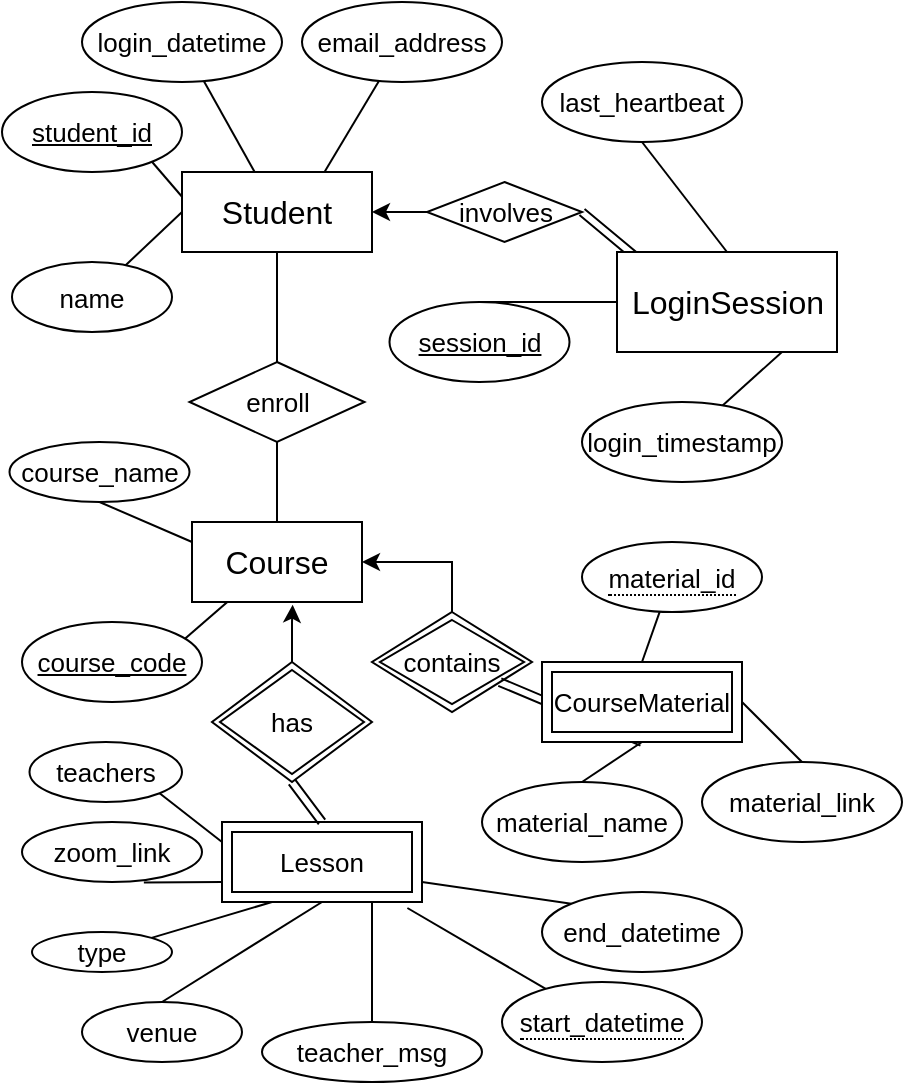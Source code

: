<mxfile version="14.6.1" type="device" pages="2"><diagram id="fc1f3b67-3c9b-b1b3-7705-706421d27264" name="ERD Habit Tracker app"><mxGraphModel dx="1022" dy="507" grid="1" gridSize="10" guides="1" tooltips="1" connect="1" arrows="1" fold="1" page="1" pageScale="1" pageWidth="850" pageHeight="1100" math="0" shadow="0"><root><mxCell id="0"/><mxCell id="1" parent="0"/><mxCell id="z_JhPPOQenlGjQnWZe2f-46" value="" style="edgeStyle=none;rounded=0;orthogonalLoop=1;jettySize=auto;html=1;endArrow=none;endFill=0;fontSize=13;" parent="1" source="z_JhPPOQenlGjQnWZe2f-7" target="z_JhPPOQenlGjQnWZe2f-43" edge="1"><mxGeometry relative="1" as="geometry"/></mxCell><mxCell id="z_JhPPOQenlGjQnWZe2f-47" style="edgeStyle=none;rounded=0;orthogonalLoop=1;jettySize=auto;html=1;exitX=0.75;exitY=0;exitDx=0;exitDy=0;endArrow=none;endFill=0;fontSize=13;" parent="1" source="z_JhPPOQenlGjQnWZe2f-7" target="z_JhPPOQenlGjQnWZe2f-44" edge="1"><mxGeometry relative="1" as="geometry"/></mxCell><mxCell id="z_JhPPOQenlGjQnWZe2f-48" style="edgeStyle=none;rounded=0;orthogonalLoop=1;jettySize=auto;html=1;exitX=0;exitY=0.5;exitDx=0;exitDy=0;endArrow=none;endFill=0;fontSize=13;" parent="1" source="z_JhPPOQenlGjQnWZe2f-7" target="z_JhPPOQenlGjQnWZe2f-42" edge="1"><mxGeometry relative="1" as="geometry"/></mxCell><mxCell id="z_JhPPOQenlGjQnWZe2f-99" style="edgeStyle=none;rounded=0;orthogonalLoop=1;jettySize=auto;html=1;exitX=0.25;exitY=1;exitDx=0;exitDy=0;entryX=0.5;entryY=0;entryDx=0;entryDy=0;endArrow=none;endFill=0;fontSize=13;" parent="1" source="z_JhPPOQenlGjQnWZe2f-7" target="z_JhPPOQenlGjQnWZe2f-98" edge="1"><mxGeometry relative="1" as="geometry"/></mxCell><mxCell id="z_JhPPOQenlGjQnWZe2f-7" value="&lt;font style=&quot;font-size: 16px&quot;&gt;Student&lt;/font&gt;" style="rounded=0;whiteSpace=wrap;html=1;" parent="1" vertex="1"><mxGeometry x="90" y="95" width="95" height="40" as="geometry"/></mxCell><mxCell id="z_JhPPOQenlGjQnWZe2f-29" style="edgeStyle=none;rounded=0;orthogonalLoop=1;jettySize=auto;html=1;exitX=0.5;exitY=1;exitDx=0;exitDy=0;endArrow=none;endFill=0;fontSize=13;" parent="1" edge="1"><mxGeometry relative="1" as="geometry"><mxPoint x="345" y="190" as="sourcePoint"/><mxPoint x="345" y="190" as="targetPoint"/></mxGeometry></mxCell><mxCell id="z_JhPPOQenlGjQnWZe2f-58" style="edgeStyle=none;rounded=0;orthogonalLoop=1;jettySize=auto;html=1;exitX=0;exitY=0.25;exitDx=0;exitDy=0;entryX=0.5;entryY=1;entryDx=0;entryDy=0;endArrow=none;endFill=0;fontSize=13;" parent="1" source="z_JhPPOQenlGjQnWZe2f-32" target="z_JhPPOQenlGjQnWZe2f-57" edge="1"><mxGeometry relative="1" as="geometry"/></mxCell><mxCell id="z_JhPPOQenlGjQnWZe2f-59" style="edgeStyle=none;rounded=0;orthogonalLoop=1;jettySize=auto;html=1;exitX=0.75;exitY=0;exitDx=0;exitDy=0;entryX=0.5;entryY=1;entryDx=0;entryDy=0;endArrow=none;endFill=0;fontSize=13;" parent="1" source="z_JhPPOQenlGjQnWZe2f-32" target="z_JhPPOQenlGjQnWZe2f-55" edge="1"><mxGeometry relative="1" as="geometry"/></mxCell><mxCell id="z_JhPPOQenlGjQnWZe2f-95" style="edgeStyle=none;rounded=0;orthogonalLoop=1;jettySize=auto;html=1;exitX=0.5;exitY=0;exitDx=0;exitDy=0;entryX=0.5;entryY=1;entryDx=0;entryDy=0;endArrow=none;endFill=0;fontSize=13;" parent="1" source="z_JhPPOQenlGjQnWZe2f-32" target="z_JhPPOQenlGjQnWZe2f-49" edge="1"><mxGeometry relative="1" as="geometry"><mxPoint x="415" y="125" as="targetPoint"/></mxGeometry></mxCell><mxCell id="z_JhPPOQenlGjQnWZe2f-32" value="&lt;font style=&quot;font-size: 16px&quot;&gt;Course&lt;/font&gt;" style="rounded=0;whiteSpace=wrap;html=1;" parent="1" vertex="1"><mxGeometry x="95" y="270" width="85" height="40" as="geometry"/></mxCell><mxCell id="z_JhPPOQenlGjQnWZe2f-42" value="name" style="ellipse;whiteSpace=wrap;html=1;align=center;fontSize=13;" parent="1" vertex="1"><mxGeometry x="5" y="140" width="80" height="35" as="geometry"/></mxCell><mxCell id="z_JhPPOQenlGjQnWZe2f-43" value="login_datetime" style="ellipse;whiteSpace=wrap;html=1;align=center;fontSize=13;" parent="1" vertex="1"><mxGeometry x="40" y="10" width="100" height="40" as="geometry"/></mxCell><mxCell id="z_JhPPOQenlGjQnWZe2f-44" value="email_address" style="ellipse;whiteSpace=wrap;html=1;align=center;fontSize=13;" parent="1" vertex="1"><mxGeometry x="150" y="10" width="100" height="40" as="geometry"/></mxCell><mxCell id="z_JhPPOQenlGjQnWZe2f-49" value="enroll" style="shape=rhombus;perimeter=rhombusPerimeter;whiteSpace=wrap;html=1;align=center;fontSize=13;" parent="1" vertex="1"><mxGeometry x="93.75" y="190" width="87.5" height="40" as="geometry"/></mxCell><mxCell id="z_JhPPOQenlGjQnWZe2f-55" value="course_code" style="ellipse;whiteSpace=wrap;html=1;align=center;fontStyle=4;fontSize=13;" parent="1" vertex="1"><mxGeometry x="10" y="320" width="90" height="40" as="geometry"/></mxCell><mxCell id="z_JhPPOQenlGjQnWZe2f-57" value="course_name" style="ellipse;whiteSpace=wrap;html=1;align=center;fontSize=13;" parent="1" vertex="1"><mxGeometry x="3.75" y="230" width="90" height="30" as="geometry"/></mxCell><mxCell id="z_JhPPOQenlGjQnWZe2f-74" style="edgeStyle=none;rounded=0;orthogonalLoop=1;jettySize=auto;html=1;exitX=0;exitY=0.25;exitDx=0;exitDy=0;entryX=1;entryY=1;entryDx=0;entryDy=0;endArrow=none;endFill=0;fontSize=13;" parent="1" source="z_JhPPOQenlGjQnWZe2f-62" target="z_JhPPOQenlGjQnWZe2f-73" edge="1"><mxGeometry relative="1" as="geometry"/></mxCell><mxCell id="z_JhPPOQenlGjQnWZe2f-75" style="edgeStyle=none;rounded=0;orthogonalLoop=1;jettySize=auto;html=1;exitX=0;exitY=0.75;exitDx=0;exitDy=0;entryX=0.677;entryY=1.007;entryDx=0;entryDy=0;endArrow=none;endFill=0;fontSize=13;entryPerimeter=0;" parent="1" source="z_JhPPOQenlGjQnWZe2f-62" target="z_JhPPOQenlGjQnWZe2f-70" edge="1"><mxGeometry relative="1" as="geometry"/></mxCell><mxCell id="z_JhPPOQenlGjQnWZe2f-76" style="edgeStyle=none;rounded=0;orthogonalLoop=1;jettySize=auto;html=1;exitX=0.927;exitY=1.075;exitDx=0;exitDy=0;endArrow=none;endFill=0;fontSize=13;exitPerimeter=0;" parent="1" source="z_JhPPOQenlGjQnWZe2f-62" target="z_JhPPOQenlGjQnWZe2f-68" edge="1"><mxGeometry relative="1" as="geometry"/></mxCell><mxCell id="z_JhPPOQenlGjQnWZe2f-77" style="edgeStyle=none;rounded=0;orthogonalLoop=1;jettySize=auto;html=1;exitX=1;exitY=0.75;exitDx=0;exitDy=0;entryX=0;entryY=0;entryDx=0;entryDy=0;endArrow=none;endFill=0;fontSize=13;" parent="1" source="z_JhPPOQenlGjQnWZe2f-62" target="z_JhPPOQenlGjQnWZe2f-69" edge="1"><mxGeometry relative="1" as="geometry"/></mxCell><mxCell id="z_JhPPOQenlGjQnWZe2f-80" style="edgeStyle=none;rounded=0;orthogonalLoop=1;jettySize=auto;html=1;exitX=0.25;exitY=1;exitDx=0;exitDy=0;entryX=1;entryY=0;entryDx=0;entryDy=0;endArrow=none;endFill=0;fontSize=13;" parent="1" source="z_JhPPOQenlGjQnWZe2f-62" target="z_JhPPOQenlGjQnWZe2f-72" edge="1"><mxGeometry relative="1" as="geometry"/></mxCell><mxCell id="z_JhPPOQenlGjQnWZe2f-62" value="Lesson" style="shape=ext;margin=3;double=1;whiteSpace=wrap;html=1;align=center;fontSize=13;" parent="1" vertex="1"><mxGeometry x="110" y="420" width="100" height="40" as="geometry"/></mxCell><mxCell id="z_JhPPOQenlGjQnWZe2f-67" style="edgeStyle=none;shape=link;rounded=0;orthogonalLoop=1;jettySize=auto;html=1;exitX=0.5;exitY=1;exitDx=0;exitDy=0;entryX=0.5;entryY=0;entryDx=0;entryDy=0;endArrow=none;endFill=0;fontSize=13;" parent="1" source="z_JhPPOQenlGjQnWZe2f-64" target="z_JhPPOQenlGjQnWZe2f-62" edge="1"><mxGeometry relative="1" as="geometry"/></mxCell><mxCell id="XQ60T9RiiPAi6AhcWBo0-5" style="edgeStyle=orthogonalEdgeStyle;rounded=0;orthogonalLoop=1;jettySize=auto;html=1;entryX=0.592;entryY=1.033;entryDx=0;entryDy=0;entryPerimeter=0;" edge="1" parent="1" source="z_JhPPOQenlGjQnWZe2f-64" target="z_JhPPOQenlGjQnWZe2f-32"><mxGeometry relative="1" as="geometry"/></mxCell><mxCell id="z_JhPPOQenlGjQnWZe2f-64" value="has" style="shape=rhombus;double=1;perimeter=rhombusPerimeter;whiteSpace=wrap;html=1;align=center;fontSize=13;" parent="1" vertex="1"><mxGeometry x="105" y="340" width="80" height="60" as="geometry"/></mxCell><mxCell id="z_JhPPOQenlGjQnWZe2f-68" value="&lt;span style=&quot;border-bottom: 1px dotted&quot;&gt;start_datetime&lt;br&gt;&lt;/span&gt;" style="ellipse;whiteSpace=wrap;html=1;align=center;fontSize=13;" parent="1" vertex="1"><mxGeometry x="250" y="500" width="100" height="40" as="geometry"/></mxCell><mxCell id="z_JhPPOQenlGjQnWZe2f-69" value="end_datetime" style="ellipse;whiteSpace=wrap;html=1;align=center;fontSize=13;" parent="1" vertex="1"><mxGeometry x="270" y="455" width="100" height="40" as="geometry"/></mxCell><mxCell id="z_JhPPOQenlGjQnWZe2f-70" value="zoom_link" style="ellipse;whiteSpace=wrap;html=1;align=center;fontSize=13;" parent="1" vertex="1"><mxGeometry x="10" y="420" width="90" height="30" as="geometry"/></mxCell><mxCell id="z_JhPPOQenlGjQnWZe2f-78" style="edgeStyle=none;rounded=0;orthogonalLoop=1;jettySize=auto;html=1;exitX=0.5;exitY=0;exitDx=0;exitDy=0;entryX=0.5;entryY=1;entryDx=0;entryDy=0;endArrow=none;endFill=0;fontSize=13;" parent="1" source="z_JhPPOQenlGjQnWZe2f-71" target="z_JhPPOQenlGjQnWZe2f-62" edge="1"><mxGeometry relative="1" as="geometry"/></mxCell><mxCell id="z_JhPPOQenlGjQnWZe2f-71" value="venue" style="ellipse;whiteSpace=wrap;html=1;align=center;fontSize=13;" parent="1" vertex="1"><mxGeometry x="40" y="510" width="80" height="30" as="geometry"/></mxCell><mxCell id="z_JhPPOQenlGjQnWZe2f-72" value="type" style="ellipse;whiteSpace=wrap;html=1;align=center;fontSize=13;" parent="1" vertex="1"><mxGeometry x="15" y="475" width="70" height="20" as="geometry"/></mxCell><mxCell id="z_JhPPOQenlGjQnWZe2f-73" value="teachers" style="ellipse;whiteSpace=wrap;html=1;align=center;fontSize=13;" parent="1" vertex="1"><mxGeometry x="13.75" y="380" width="76.25" height="30" as="geometry"/></mxCell><mxCell id="XQ60T9RiiPAi6AhcWBo0-6" style="edgeStyle=orthogonalEdgeStyle;rounded=0;orthogonalLoop=1;jettySize=auto;html=1;exitX=0.5;exitY=0;exitDx=0;exitDy=0;entryX=1;entryY=0.5;entryDx=0;entryDy=0;" edge="1" parent="1" source="z_JhPPOQenlGjQnWZe2f-81" target="z_JhPPOQenlGjQnWZe2f-32"><mxGeometry relative="1" as="geometry"/></mxCell><mxCell id="z_JhPPOQenlGjQnWZe2f-81" value="contains" style="shape=rhombus;double=1;perimeter=rhombusPerimeter;whiteSpace=wrap;html=1;align=center;fontSize=13;" parent="1" vertex="1"><mxGeometry x="185" y="315" width="80" height="50" as="geometry"/></mxCell><mxCell id="z_JhPPOQenlGjQnWZe2f-90" style="edgeStyle=none;rounded=0;orthogonalLoop=1;jettySize=auto;html=1;exitX=0.5;exitY=1;exitDx=0;exitDy=0;endArrow=none;endFill=0;fontSize=13;shape=link;" parent="1" source="z_JhPPOQenlGjQnWZe2f-84" target="z_JhPPOQenlGjQnWZe2f-81" edge="1"><mxGeometry relative="1" as="geometry"/></mxCell><mxCell id="z_JhPPOQenlGjQnWZe2f-84" value="CourseMaterial" style="shape=ext;margin=3;double=1;whiteSpace=wrap;html=1;align=center;fontSize=13;" parent="1" vertex="1"><mxGeometry x="270" y="340" width="100" height="40" as="geometry"/></mxCell><mxCell id="z_JhPPOQenlGjQnWZe2f-93" style="edgeStyle=none;rounded=0;orthogonalLoop=1;jettySize=auto;html=1;exitX=0.5;exitY=0;exitDx=0;exitDy=0;entryX=0.5;entryY=1;entryDx=0;entryDy=0;endArrow=none;endFill=0;fontSize=13;" parent="1" source="z_JhPPOQenlGjQnWZe2f-87" target="z_JhPPOQenlGjQnWZe2f-84" edge="1"><mxGeometry relative="1" as="geometry"/></mxCell><mxCell id="z_JhPPOQenlGjQnWZe2f-87" value="material_name" style="ellipse;whiteSpace=wrap;html=1;align=center;fontSize=13;" parent="1" vertex="1"><mxGeometry x="240" y="400" width="100" height="40" as="geometry"/></mxCell><mxCell id="z_JhPPOQenlGjQnWZe2f-92" style="edgeStyle=none;rounded=0;orthogonalLoop=1;jettySize=auto;html=1;exitX=0.5;exitY=0;exitDx=0;exitDy=0;entryX=1;entryY=0.5;entryDx=0;entryDy=0;endArrow=none;endFill=0;fontSize=13;" parent="1" source="z_JhPPOQenlGjQnWZe2f-88" target="z_JhPPOQenlGjQnWZe2f-84" edge="1"><mxGeometry relative="1" as="geometry"/></mxCell><mxCell id="z_JhPPOQenlGjQnWZe2f-88" value="material_link" style="ellipse;whiteSpace=wrap;html=1;align=center;fontSize=13;" parent="1" vertex="1"><mxGeometry x="350" y="390" width="100" height="40" as="geometry"/></mxCell><mxCell id="z_JhPPOQenlGjQnWZe2f-98" value="student_id" style="ellipse;whiteSpace=wrap;html=1;align=center;fontStyle=4;fontSize=13;" parent="1" vertex="1"><mxGeometry y="55" width="90" height="40" as="geometry"/></mxCell><mxCell id="z_JhPPOQenlGjQnWZe2f-100" value="&lt;span style=&quot;border-bottom: 1px dotted&quot;&gt;material_id&lt;/span&gt;" style="ellipse;whiteSpace=wrap;html=1;align=center;fontSize=13;" parent="1" vertex="1"><mxGeometry x="290" y="280" width="90" height="35" as="geometry"/></mxCell><mxCell id="z_JhPPOQenlGjQnWZe2f-101" style="edgeStyle=none;rounded=0;orthogonalLoop=1;jettySize=auto;html=1;endArrow=none;endFill=0;fontSize=13;entryX=0.5;entryY=0;entryDx=0;entryDy=0;" parent="1" source="z_JhPPOQenlGjQnWZe2f-100" target="z_JhPPOQenlGjQnWZe2f-84" edge="1"><mxGeometry relative="1" as="geometry"><mxPoint x="290" y="190" as="targetPoint"/></mxGeometry></mxCell><mxCell id="UuF_eJvqNYYDJzcUMBg8-5" style="edgeStyle=none;rounded=0;orthogonalLoop=1;jettySize=auto;html=1;exitX=1;exitY=0;exitDx=0;exitDy=0;" parent="1" source="z_JhPPOQenlGjQnWZe2f-42" target="z_JhPPOQenlGjQnWZe2f-42" edge="1"><mxGeometry relative="1" as="geometry"/></mxCell><mxCell id="UuF_eJvqNYYDJzcUMBg8-6" value="" style="endArrow=none;html=1;exitX=0.5;exitY=0;exitDx=0;exitDy=0;entryX=0.5;entryY=1;entryDx=0;entryDy=0;" parent="1" source="z_JhPPOQenlGjQnWZe2f-49" target="z_JhPPOQenlGjQnWZe2f-7" edge="1"><mxGeometry width="50" height="50" relative="1" as="geometry"><mxPoint x="90" y="185" as="sourcePoint"/><mxPoint x="125" y="170" as="targetPoint"/></mxGeometry></mxCell><mxCell id="UuF_eJvqNYYDJzcUMBg8-13" value="login_timestamp" style="ellipse;whiteSpace=wrap;html=1;align=center;fontSize=13;" parent="1" vertex="1"><mxGeometry x="290" y="210" width="100" height="40" as="geometry"/></mxCell><mxCell id="UuF_eJvqNYYDJzcUMBg8-14" value="last_heartbeat" style="ellipse;whiteSpace=wrap;html=1;align=center;fontSize=13;" parent="1" vertex="1"><mxGeometry x="270" y="40" width="100" height="40" as="geometry"/></mxCell><mxCell id="UuF_eJvqNYYDJzcUMBg8-16" style="edgeStyle=none;rounded=0;orthogonalLoop=1;jettySize=auto;html=1;exitX=0.5;exitY=0;exitDx=0;exitDy=0;endArrow=none;endFill=0;fontSize=13;" parent="1" source="H-MW4YV9iGy-ahV9OF6p-1" edge="1"><mxGeometry relative="1" as="geometry"><mxPoint x="314" y="160" as="targetPoint"/><mxPoint x="260" y="190" as="sourcePoint"/></mxGeometry></mxCell><mxCell id="UuF_eJvqNYYDJzcUMBg8-17" style="edgeStyle=none;rounded=0;orthogonalLoop=1;jettySize=auto;html=1;endArrow=none;endFill=0;fontSize=13;entryX=0.75;entryY=1;entryDx=0;entryDy=0;startArrow=none;" parent="1" source="H-MW4YV9iGy-ahV9OF6p-5" edge="1"><mxGeometry relative="1" as="geometry"><mxPoint x="385" y="160" as="targetPoint"/><mxPoint x="275" y="220" as="sourcePoint"/></mxGeometry></mxCell><mxCell id="UuF_eJvqNYYDJzcUMBg8-18" style="edgeStyle=none;rounded=0;orthogonalLoop=1;jettySize=auto;html=1;endArrow=none;endFill=0;fontSize=13;entryX=0.5;entryY=1;entryDx=0;entryDy=0;exitX=0.5;exitY=0;exitDx=0;exitDy=0;" parent="1" source="H-MW4YV9iGy-ahV9OF6p-5" target="UuF_eJvqNYYDJzcUMBg8-14" edge="1"><mxGeometry relative="1" as="geometry"><mxPoint x="325" y="185" as="targetPoint"/><mxPoint x="346.667" y="120" as="sourcePoint"/></mxGeometry></mxCell><mxCell id="6TnEEAnYvUXyoptDkGRy-1" style="edgeStyle=none;rounded=0;orthogonalLoop=1;jettySize=auto;html=1;endArrow=none;endFill=0;fontSize=13;shape=link;entryX=1;entryY=0.5;entryDx=0;entryDy=0;" parent="1" target="H-MW4YV9iGy-ahV9OF6p-2" edge="1"><mxGeometry relative="1" as="geometry"><mxPoint x="320" y="140" as="sourcePoint"/><mxPoint x="270" y="137.5" as="targetPoint"/></mxGeometry></mxCell><mxCell id="6TnEEAnYvUXyoptDkGRy-2" value="teacher_msg" style="ellipse;whiteSpace=wrap;html=1;align=center;fontSize=13;" parent="1" vertex="1"><mxGeometry x="130" y="520" width="110" height="30" as="geometry"/></mxCell><mxCell id="6TnEEAnYvUXyoptDkGRy-3" style="edgeStyle=none;rounded=0;orthogonalLoop=1;jettySize=auto;html=1;entryX=0.75;entryY=1;entryDx=0;entryDy=0;endArrow=none;endFill=0;fontSize=13;" parent="1" source="6TnEEAnYvUXyoptDkGRy-2" target="z_JhPPOQenlGjQnWZe2f-62" edge="1"><mxGeometry relative="1" as="geometry"><mxPoint x="90" y="520" as="sourcePoint"/><mxPoint x="170" y="470" as="targetPoint"/></mxGeometry></mxCell><mxCell id="H-MW4YV9iGy-ahV9OF6p-1" value="session_id" style="ellipse;whiteSpace=wrap;html=1;align=center;fontStyle=4;fontSize=13;" parent="1" vertex="1"><mxGeometry x="193.75" y="160" width="90" height="40" as="geometry"/></mxCell><mxCell id="H-MW4YV9iGy-ahV9OF6p-6" style="edgeStyle=orthogonalEdgeStyle;rounded=0;orthogonalLoop=1;jettySize=auto;html=1;exitX=0;exitY=0.5;exitDx=0;exitDy=0;entryX=1;entryY=0.5;entryDx=0;entryDy=0;" parent="1" source="H-MW4YV9iGy-ahV9OF6p-2" target="z_JhPPOQenlGjQnWZe2f-7" edge="1"><mxGeometry relative="1" as="geometry"/></mxCell><mxCell id="H-MW4YV9iGy-ahV9OF6p-2" value="involves" style="shape=rhombus;perimeter=rhombusPerimeter;whiteSpace=wrap;html=1;align=center;fontSize=13;" parent="1" vertex="1"><mxGeometry x="212.5" y="100" width="77.5" height="30" as="geometry"/></mxCell><mxCell id="H-MW4YV9iGy-ahV9OF6p-5" value="&lt;span style=&quot;font-size: 16px&quot;&gt;LoginSession&lt;/span&gt;" style="rounded=0;whiteSpace=wrap;html=1;" parent="1" vertex="1"><mxGeometry x="307.5" y="135" width="110" height="50" as="geometry"/></mxCell><mxCell id="H-MW4YV9iGy-ahV9OF6p-7" value="" style="edgeStyle=none;rounded=0;orthogonalLoop=1;jettySize=auto;html=1;endArrow=none;endFill=0;fontSize=13;entryX=0.75;entryY=1;entryDx=0;entryDy=0;" parent="1" source="UuF_eJvqNYYDJzcUMBg8-13" target="H-MW4YV9iGy-ahV9OF6p-5" edge="1"><mxGeometry relative="1" as="geometry"><mxPoint x="385" y="160" as="targetPoint"/><mxPoint x="352.452" y="210.63" as="sourcePoint"/></mxGeometry></mxCell></root></mxGraphModel></diagram><diagram id="cdb5e136-1861-7ef1-5e76-c57f7e18aa8d" name="ERD Data Structure - Habit Tracker App"><mxGraphModel pageWidth="1100" pageHeight="850" fold="1" pageScale="1" math="0" shadow="0"><root><mxCell id="0"/><mxCell id="1" parent="0"/><mxCell id="4a63a70a29bb4ada-31" value="" style="edgeStyle=none;rounded=0;html=1;startArrow=ERzeroToMany;startFill=1;endArrow=ERzeroToOne;endFill=1;jettySize=auto;orthogonalLoop=1;fontSize=10;strokeColor=#000066;" edge="1" source="4a63a70a29bb4ada-1" target="4a63a70a29bb4ada-18" parent="1"><mxGeometry relative="1" as="geometry"/></mxCell><mxCell id="4a63a70a29bb4ada-45" value="" style="edgeStyle=none;rounded=0;html=1;startArrow=ERoneToMany;startFill=0;endArrow=ERzeroToMany;endFill=1;jettySize=auto;orthogonalLoop=1;fontSize=10;strokeColor=#000066;" edge="1" source="4a63a70a29bb4ada-1" target="4a63a70a29bb4ada-32" parent="1"><mxGeometry relative="1" as="geometry"/></mxCell><mxCell id="4a63a70a29bb4ada-1" value="Users" style="swimlane;fontStyle=0;childLayout=stackLayout;horizontal=1;startSize=26;fillColor=#ffe6cc;horizontalStack=0;resizeParent=1;resizeParentMax=0;resizeLast=0;collapsible=1;marginBottom=0;swimlaneFillColor=#ffffff;align=center;strokeWidth=1;fontSize=13;strokeColor=#d79b00;" vertex="1" parent="1"><mxGeometry x="80" y="41" width="160" height="144" as="geometry"/></mxCell><mxCell id="4a63a70a29bb4ada-2" value="UserID" style="shape=partialRectangle;top=0;left=0;right=0;bottom=1;align=left;verticalAlign=middle;fillColor=none;spacingLeft=34;spacingRight=4;overflow=hidden;rotatable=0;points=[[0,0.5],[1,0.5]];portConstraint=eastwest;dropTarget=0;fontStyle=5;" vertex="1" parent="4a63a70a29bb4ada-1"><mxGeometry y="26" width="160" height="30" as="geometry"/></mxCell><mxCell id="4a63a70a29bb4ada-3" value="PK" style="shape=partialRectangle;top=0;left=0;bottom=0;fillColor=none;align=left;verticalAlign=middle;spacingLeft=4;spacingRight=4;overflow=hidden;rotatable=0;points=[];portConstraint=eastwest;part=1;fontStyle=1" vertex="1" connectable="0" parent="4a63a70a29bb4ada-2"><mxGeometry width="30" height="30" as="geometry"/></mxCell><mxCell id="4a63a70a29bb4ada-6" value="CoachID" style="shape=partialRectangle;top=0;left=0;right=0;bottom=0;align=left;verticalAlign=top;fillColor=none;spacingLeft=34;spacingRight=4;overflow=hidden;rotatable=0;points=[[0,0.5],[1,0.5]];portConstraint=eastwest;dropTarget=0;fontStyle=2" vertex="1" parent="4a63a70a29bb4ada-1"><mxGeometry y="56" width="160" height="26" as="geometry"/></mxCell><mxCell id="4a63a70a29bb4ada-7" value="FK" style="shape=partialRectangle;top=0;left=0;bottom=0;fillColor=none;align=left;verticalAlign=top;spacingLeft=4;spacingRight=4;overflow=hidden;rotatable=0;points=[];portConstraint=eastwest;part=1;fontStyle=2" vertex="1" connectable="0" parent="4a63a70a29bb4ada-6"><mxGeometry width="30" height="26" as="geometry"/></mxCell><mxCell id="5ecfb9fce94ea102-8" value="Name" style="shape=partialRectangle;top=0;left=0;right=0;bottom=0;align=left;verticalAlign=top;fillColor=none;spacingLeft=34;spacingRight=4;overflow=hidden;rotatable=0;points=[[0,0.5],[1,0.5]];portConstraint=eastwest;dropTarget=0;" vertex="1" parent="4a63a70a29bb4ada-1"><mxGeometry y="82" width="160" height="26" as="geometry"/></mxCell><mxCell id="5ecfb9fce94ea102-9" value="" style="shape=partialRectangle;top=0;left=0;bottom=0;fillColor=none;align=left;verticalAlign=top;spacingLeft=4;spacingRight=4;overflow=hidden;rotatable=0;points=[];portConstraint=eastwest;part=1;" vertex="1" connectable="0" parent="5ecfb9fce94ea102-8"><mxGeometry width="30" height="26" as="geometry"/></mxCell><mxCell id="4a63a70a29bb4ada-16" value="HabitNum" style="shape=partialRectangle;top=0;left=0;right=0;bottom=0;align=left;verticalAlign=top;fillColor=none;spacingLeft=34;spacingRight=4;overflow=hidden;rotatable=0;points=[[0,0.5],[1,0.5]];portConstraint=eastwest;dropTarget=0;" vertex="1" parent="4a63a70a29bb4ada-1"><mxGeometry y="108" width="160" height="26" as="geometry"/></mxCell><mxCell id="4a63a70a29bb4ada-17" value="" style="shape=partialRectangle;top=0;left=0;bottom=0;fillColor=none;align=left;verticalAlign=top;spacingLeft=4;spacingRight=4;overflow=hidden;rotatable=0;points=[];portConstraint=eastwest;part=1;" vertex="1" connectable="0" parent="4a63a70a29bb4ada-16"><mxGeometry width="30" height="26" as="geometry"/></mxCell><mxCell id="4a63a70a29bb4ada-10" value="" style="shape=partialRectangle;top=0;left=0;right=0;bottom=0;align=left;verticalAlign=top;fillColor=none;spacingLeft=34;spacingRight=4;overflow=hidden;rotatable=0;points=[[0,0.5],[1,0.5]];portConstraint=eastwest;dropTarget=0;" vertex="1" parent="4a63a70a29bb4ada-1"><mxGeometry y="134" width="160" height="10" as="geometry"/></mxCell><mxCell id="4a63a70a29bb4ada-11" value="" style="shape=partialRectangle;top=0;left=0;bottom=0;fillColor=none;align=left;verticalAlign=top;spacingLeft=4;spacingRight=4;overflow=hidden;rotatable=0;points=[];portConstraint=eastwest;part=1;" vertex="1" connectable="0" parent="4a63a70a29bb4ada-10"><mxGeometry width="30" height="10" as="geometry"/></mxCell><mxCell id="4a63a70a29bb4ada-32" value="Habits" style="swimlane;fontStyle=0;childLayout=stackLayout;horizontal=1;startSize=26;fillColor=#FFE6CC;horizontalStack=0;resizeParent=1;resizeParentMax=0;resizeLast=0;collapsible=1;marginBottom=0;swimlaneFillColor=#ffffff;align=center;strokeWidth=1;fontSize=13;strokeColor=#d79b00;" vertex="1" parent="1"><mxGeometry x="429" y="67" width="160" height="92" as="geometry"/></mxCell><mxCell id="4a63a70a29bb4ada-33" value="HabitID" style="shape=partialRectangle;top=0;left=0;right=0;bottom=1;align=left;verticalAlign=middle;fillColor=none;spacingLeft=34;spacingRight=4;overflow=hidden;rotatable=0;points=[[0,0.5],[1,0.5]];portConstraint=eastwest;dropTarget=0;fontStyle=5;" vertex="1" parent="4a63a70a29bb4ada-32"><mxGeometry y="26" width="160" height="30" as="geometry"/></mxCell><mxCell id="4a63a70a29bb4ada-34" value="PK" style="shape=partialRectangle;top=0;left=0;bottom=0;fillColor=none;align=left;verticalAlign=middle;spacingLeft=4;spacingRight=4;overflow=hidden;rotatable=0;points=[];portConstraint=eastwest;part=1;fontStyle=1" vertex="1" connectable="0" parent="4a63a70a29bb4ada-33"><mxGeometry width="30" height="30" as="geometry"/></mxCell><mxCell id="4a63a70a29bb4ada-37" value="HabitName" style="shape=partialRectangle;top=0;left=0;right=0;bottom=0;align=left;verticalAlign=top;fillColor=none;spacingLeft=34;spacingRight=4;overflow=hidden;rotatable=0;points=[[0,0.5],[1,0.5]];portConstraint=eastwest;dropTarget=0;" vertex="1" parent="4a63a70a29bb4ada-32"><mxGeometry y="56" width="160" height="26" as="geometry"/></mxCell><mxCell id="4a63a70a29bb4ada-38" value="" style="shape=partialRectangle;top=0;left=0;bottom=0;fillColor=none;align=left;verticalAlign=top;spacingLeft=4;spacingRight=4;overflow=hidden;rotatable=0;points=[];portConstraint=eastwest;part=1;" vertex="1" connectable="0" parent="4a63a70a29bb4ada-37"><mxGeometry width="30" height="26" as="geometry"/></mxCell><mxCell id="4a63a70a29bb4ada-43" value="" style="shape=partialRectangle;top=0;left=0;right=0;bottom=0;align=left;verticalAlign=top;fillColor=none;spacingLeft=34;spacingRight=4;overflow=hidden;rotatable=0;points=[[0,0.5],[1,0.5]];portConstraint=eastwest;dropTarget=0;" vertex="1" parent="4a63a70a29bb4ada-32"><mxGeometry y="82" width="160" height="10" as="geometry"/></mxCell><mxCell id="4a63a70a29bb4ada-44" value="" style="shape=partialRectangle;top=0;left=0;bottom=0;fillColor=none;align=left;verticalAlign=top;spacingLeft=4;spacingRight=4;overflow=hidden;rotatable=0;points=[];portConstraint=eastwest;part=1;" vertex="1" connectable="0" parent="4a63a70a29bb4ada-43"><mxGeometry width="30" height="10" as="geometry"/></mxCell><mxCell id="4a63a70a29bb4ada-18" value="Coaches" style="swimlane;fontStyle=0;childLayout=stackLayout;horizontal=1;startSize=26;fillColor=#ffe6cc;horizontalStack=0;resizeParent=1;resizeParentMax=0;resizeLast=0;collapsible=1;marginBottom=0;swimlaneFillColor=#ffffff;align=center;strokeWidth=1;fontSize=13;strokeColor=#d79b00;" vertex="1" parent="1"><mxGeometry x="82" y="280" width="160" height="92" as="geometry"/></mxCell><mxCell id="4a63a70a29bb4ada-19" value="CoachID" style="shape=partialRectangle;top=0;left=0;right=0;bottom=1;align=left;verticalAlign=middle;fillColor=none;spacingLeft=34;spacingRight=4;overflow=hidden;rotatable=0;points=[[0,0.5],[1,0.5]];portConstraint=eastwest;dropTarget=0;fontStyle=5;" vertex="1" parent="4a63a70a29bb4ada-18"><mxGeometry y="26" width="160" height="30" as="geometry"/></mxCell><mxCell id="4a63a70a29bb4ada-20" value="PK" style="shape=partialRectangle;top=0;left=0;bottom=0;fillColor=none;align=left;verticalAlign=middle;spacingLeft=4;spacingRight=4;overflow=hidden;rotatable=0;points=[];portConstraint=eastwest;part=1;" vertex="1" connectable="0" parent="4a63a70a29bb4ada-19"><mxGeometry width="30" height="30" as="geometry"/></mxCell><mxCell id="4a63a70a29bb4ada-23" value="Name" style="shape=partialRectangle;top=0;left=0;right=0;bottom=0;align=left;verticalAlign=top;fillColor=none;spacingLeft=34;spacingRight=4;overflow=hidden;rotatable=0;points=[[0,0.5],[1,0.5]];portConstraint=eastwest;dropTarget=0;" vertex="1" parent="4a63a70a29bb4ada-18"><mxGeometry y="56" width="160" height="26" as="geometry"/></mxCell><mxCell id="4a63a70a29bb4ada-24" value="" style="shape=partialRectangle;top=0;left=0;bottom=0;fillColor=none;align=left;verticalAlign=top;spacingLeft=4;spacingRight=4;overflow=hidden;rotatable=0;points=[];portConstraint=eastwest;part=1;" vertex="1" connectable="0" parent="4a63a70a29bb4ada-23"><mxGeometry width="30" height="26" as="geometry"/></mxCell><mxCell id="4a63a70a29bb4ada-29" value="" style="shape=partialRectangle;top=0;left=0;right=0;bottom=0;align=left;verticalAlign=top;fillColor=none;spacingLeft=34;spacingRight=4;overflow=hidden;rotatable=0;points=[[0,0.5],[1,0.5]];portConstraint=eastwest;dropTarget=0;" vertex="1" parent="4a63a70a29bb4ada-18"><mxGeometry y="82" width="160" height="10" as="geometry"/></mxCell><mxCell id="4a63a70a29bb4ada-30" value="" style="shape=partialRectangle;top=0;left=0;bottom=0;fillColor=none;align=left;verticalAlign=top;spacingLeft=4;spacingRight=4;overflow=hidden;rotatable=0;points=[];portConstraint=eastwest;part=1;" vertex="1" connectable="0" parent="4a63a70a29bb4ada-29"><mxGeometry width="30" height="10" as="geometry"/></mxCell><mxCell id="4a63a70a29bb4ada-48" value="" style="edgeStyle=none;rounded=0;html=1;startArrow=ERmandOne;startFill=0;endArrow=ERzeroToMany;endFill=1;jettySize=auto;orthogonalLoop=1;strokeColor=#000066;fontSize=10;" edge="1" source="4a63a70a29bb4ada-12" target="4a63a70a29bb4ada-26" parent="1"><mxGeometry relative="1" as="geometry"/></mxCell><mxCell id="4a63a70a29bb4ada-12" value="Checkins" style="swimlane;fontStyle=0;childLayout=stackLayout;horizontal=1;startSize=26;fillColor=#ffe6cc;horizontalStack=0;resizeParent=1;resizeParentMax=0;resizeLast=0;collapsible=1;marginBottom=0;swimlaneFillColor=#ffffff;align=center;strokeWidth=1;fontSize=13;strokeColor=#d79b00;" vertex="1" parent="1"><mxGeometry x="655" y="67" width="160" height="134" as="geometry"/></mxCell><mxCell id="4a63a70a29bb4ada-13" value="HabitCheckinID" style="shape=partialRectangle;top=0;left=0;right=0;bottom=1;align=left;verticalAlign=middle;fillColor=none;spacingLeft=34;spacingRight=4;overflow=hidden;rotatable=0;points=[[0,0.5],[1,0.5]];portConstraint=eastwest;dropTarget=0;fontStyle=5;" vertex="1" parent="4a63a70a29bb4ada-12"><mxGeometry y="26" width="160" height="30" as="geometry"/></mxCell><mxCell id="4a63a70a29bb4ada-14" value="PK" style="shape=partialRectangle;top=0;left=0;bottom=0;fillColor=none;align=left;verticalAlign=middle;spacingLeft=4;spacingRight=4;overflow=hidden;rotatable=0;points=[];portConstraint=eastwest;part=1;" vertex="1" connectable="0" parent="4a63a70a29bb4ada-13"><mxGeometry width="30" height="30" as="geometry"/></mxCell><mxCell id="4a63a70a29bb4ada-15" value="HabitID" style="shape=partialRectangle;top=0;left=0;right=0;bottom=0;align=left;verticalAlign=bottom;fillColor=none;spacingLeft=34;spacingRight=4;overflow=hidden;rotatable=0;points=[[0,0.5],[1,0.5]];portConstraint=eastwest;dropTarget=0;fontStyle=2" vertex="1" parent="4a63a70a29bb4ada-12"><mxGeometry y="56" width="160" height="26" as="geometry"/></mxCell><mxCell id="4a63a70a29bb4ada-25" value="FK" style="shape=partialRectangle;top=0;left=0;bottom=0;fillColor=none;align=left;verticalAlign=top;spacingLeft=4;spacingRight=4;overflow=hidden;rotatable=0;points=[];portConstraint=eastwest;part=1;fontStyle=2" vertex="1" connectable="0" parent="4a63a70a29bb4ada-15"><mxGeometry width="30" height="26" as="geometry"/></mxCell><mxCell id="5ecfb9fce94ea102-5" value="UserID" style="shape=partialRectangle;top=0;left=0;right=0;bottom=0;align=left;verticalAlign=bottom;fillColor=none;spacingLeft=34;spacingRight=4;overflow=hidden;rotatable=0;points=[[0,0.5],[1,0.5]];portConstraint=eastwest;dropTarget=0;fontStyle=2" vertex="1" parent="4a63a70a29bb4ada-12"><mxGeometry y="82" width="160" height="26" as="geometry"/></mxCell><mxCell id="5ecfb9fce94ea102-6" value="FK" style="shape=partialRectangle;top=0;left=0;bottom=0;fillColor=none;align=left;verticalAlign=top;spacingLeft=4;spacingRight=4;overflow=hidden;rotatable=0;points=[];portConstraint=eastwest;part=1;fontStyle=2" vertex="1" connectable="0" parent="5ecfb9fce94ea102-5"><mxGeometry width="30" height="26" as="geometry"/></mxCell><mxCell id="4f2698fda814bacb-1" value="CheckinDate" style="shape=partialRectangle;top=0;left=0;right=0;bottom=0;align=left;verticalAlign=top;fillColor=none;spacingLeft=34;spacingRight=4;overflow=hidden;rotatable=0;points=[[0,0.5],[1,0.5]];portConstraint=eastwest;dropTarget=0;" vertex="1" parent="4a63a70a29bb4ada-12"><mxGeometry y="108" width="160" height="26" as="geometry"/></mxCell><mxCell id="4f2698fda814bacb-2" value="" style="shape=partialRectangle;top=0;left=0;bottom=0;fillColor=none;align=left;verticalAlign=top;spacingLeft=4;spacingRight=4;overflow=hidden;rotatable=0;points=[];portConstraint=eastwest;part=1;" vertex="1" connectable="0" parent="4f2698fda814bacb-1"><mxGeometry width="30" height="26" as="geometry"/></mxCell><mxCell id="4a63a70a29bb4ada-26" value="Comments" style="swimlane;fontStyle=0;childLayout=stackLayout;horizontal=1;startSize=26;fillColor=#ffe6cc;horizontalStack=0;resizeParent=1;resizeParentMax=0;resizeLast=0;collapsible=1;marginBottom=0;swimlaneFillColor=#ffffff;align=center;strokeWidth=1;fontSize=13;strokeColor=#d79b00;" vertex="1" parent="1"><mxGeometry x="655" y="264" width="160" height="196" as="geometry"/></mxCell><mxCell id="4a63a70a29bb4ada-27" value="CommentID" style="shape=partialRectangle;top=0;left=0;right=0;bottom=1;align=left;verticalAlign=middle;fillColor=none;spacingLeft=34;spacingRight=4;overflow=hidden;rotatable=0;points=[[0,0.5],[1,0.5]];portConstraint=eastwest;dropTarget=0;fontStyle=5;" vertex="1" parent="4a63a70a29bb4ada-26"><mxGeometry y="26" width="160" height="30" as="geometry"/></mxCell><mxCell id="4a63a70a29bb4ada-28" value="PK" style="shape=partialRectangle;top=0;left=0;bottom=0;fillColor=none;align=left;verticalAlign=middle;spacingLeft=4;spacingRight=4;overflow=hidden;rotatable=0;points=[];portConstraint=eastwest;part=1;fontStyle=1" vertex="1" connectable="0" parent="4a63a70a29bb4ada-27"><mxGeometry width="30" height="30" as="geometry"/></mxCell><mxCell id="4a63a70a29bb4ada-51" value="HabitCheckinID&#xa;" style="shape=partialRectangle;top=0;left=0;right=0;bottom=0;align=left;verticalAlign=top;fillColor=none;spacingLeft=34;spacingRight=4;overflow=hidden;rotatable=0;points=[[0,0.5],[1,0.5]];portConstraint=eastwest;dropTarget=0;fontStyle=2" vertex="1" parent="4a63a70a29bb4ada-26"><mxGeometry y="56" width="160" height="26" as="geometry"/></mxCell><mxCell id="4a63a70a29bb4ada-52" value="FK" style="shape=partialRectangle;top=0;left=0;bottom=0;fillColor=none;align=left;verticalAlign=top;spacingLeft=4;spacingRight=4;overflow=hidden;rotatable=0;points=[];portConstraint=eastwest;part=1;fontStyle=2" vertex="1" connectable="0" parent="4a63a70a29bb4ada-51"><mxGeometry width="30" height="26" as="geometry"/></mxCell><mxCell id="5ecfb9fce94ea102-3" value="UserID&#xa;" style="shape=partialRectangle;top=0;left=0;right=0;bottom=0;align=left;verticalAlign=top;fillColor=none;spacingLeft=34;spacingRight=4;overflow=hidden;rotatable=0;points=[[0,0.5],[1,0.5]];portConstraint=eastwest;dropTarget=0;fontStyle=2" vertex="1" parent="4a63a70a29bb4ada-26"><mxGeometry y="82" width="160" height="26" as="geometry"/></mxCell><mxCell id="5ecfb9fce94ea102-4" value="FK" style="shape=partialRectangle;top=0;left=0;bottom=0;fillColor=none;align=left;verticalAlign=top;spacingLeft=4;spacingRight=4;overflow=hidden;rotatable=0;points=[];portConstraint=eastwest;part=1;fontStyle=2" vertex="1" connectable="0" parent="5ecfb9fce94ea102-3"><mxGeometry width="30" height="26" as="geometry"/></mxCell><mxCell id="113bda5a66023eaa-7" value="CoachID&#xa;" style="shape=partialRectangle;top=0;left=0;right=0;bottom=0;align=left;verticalAlign=top;fillColor=none;spacingLeft=34;spacingRight=4;overflow=hidden;rotatable=0;points=[[0,0.5],[1,0.5]];portConstraint=eastwest;dropTarget=0;fontStyle=2" vertex="1" parent="4a63a70a29bb4ada-26"><mxGeometry y="108" width="160" height="26" as="geometry"/></mxCell><mxCell id="113bda5a66023eaa-8" value="FK" style="shape=partialRectangle;top=0;left=0;bottom=0;fillColor=none;align=left;verticalAlign=top;spacingLeft=4;spacingRight=4;overflow=hidden;rotatable=0;points=[];portConstraint=eastwest;part=1;fontStyle=2" vertex="1" connectable="0" parent="113bda5a66023eaa-7"><mxGeometry width="30" height="26" as="geometry"/></mxCell><mxCell id="4a63a70a29bb4ada-53" value="CommentDate" style="shape=partialRectangle;top=0;left=0;right=0;bottom=0;align=left;verticalAlign=top;fillColor=none;spacingLeft=34;spacingRight=4;overflow=hidden;rotatable=0;points=[[0,0.5],[1,0.5]];portConstraint=eastwest;dropTarget=0;fontStyle=0" vertex="1" parent="4a63a70a29bb4ada-26"><mxGeometry y="134" width="160" height="26" as="geometry"/></mxCell><mxCell id="4a63a70a29bb4ada-54" value="" style="shape=partialRectangle;top=0;left=0;bottom=0;fillColor=none;align=left;verticalAlign=top;spacingLeft=4;spacingRight=4;overflow=hidden;rotatable=0;points=[];portConstraint=eastwest;part=1;" vertex="1" connectable="0" parent="4a63a70a29bb4ada-53"><mxGeometry width="30" height="26" as="geometry"/></mxCell><mxCell id="4a63a70a29bb4ada-35" value="CommentText" style="shape=partialRectangle;top=0;left=0;right=0;bottom=0;align=left;verticalAlign=top;fillColor=none;spacingLeft=34;spacingRight=4;overflow=hidden;rotatable=0;points=[[0,0.5],[1,0.5]];portConstraint=eastwest;dropTarget=0;fontStyle=0" vertex="1" parent="4a63a70a29bb4ada-26"><mxGeometry y="160" width="160" height="26" as="geometry"/></mxCell><mxCell id="4a63a70a29bb4ada-42" value="" style="shape=partialRectangle;top=0;left=0;bottom=0;fillColor=none;align=left;verticalAlign=top;spacingLeft=4;spacingRight=4;overflow=hidden;rotatable=0;points=[];portConstraint=eastwest;part=1;" vertex="1" connectable="0" parent="4a63a70a29bb4ada-35"><mxGeometry width="30" height="26" as="geometry"/></mxCell><mxCell id="4a63a70a29bb4ada-46" value="" style="shape=partialRectangle;top=0;left=0;right=0;bottom=0;align=left;verticalAlign=top;fillColor=none;spacingLeft=34;spacingRight=4;overflow=hidden;rotatable=0;points=[[0,0.5],[1,0.5]];portConstraint=eastwest;dropTarget=0;" vertex="1" parent="4a63a70a29bb4ada-26"><mxGeometry y="186" width="160" height="10" as="geometry"/></mxCell><mxCell id="4a63a70a29bb4ada-47" value="" style="shape=partialRectangle;top=0;left=0;bottom=0;fillColor=none;align=left;verticalAlign=top;spacingLeft=4;spacingRight=4;overflow=hidden;rotatable=0;points=[];portConstraint=eastwest;part=1;" vertex="1" connectable="0" parent="4a63a70a29bb4ada-46"><mxGeometry width="30" height="10" as="geometry"/></mxCell><mxCell id="4f2698fda814bacb-14" value="UserHabits" style="swimlane;fontStyle=0;childLayout=stackLayout;horizontal=1;startSize=26;fillColor=#ffe6cc;horizontalStack=0;resizeParent=1;resizeParentMax=0;resizeLast=0;collapsible=1;marginBottom=0;swimlaneFillColor=#ffffff;align=center;fontSize=13;dashed=1;strokeColor=#d79b00;strokeWidth=1;" vertex="1" parent="1"><mxGeometry x="258" y="144" width="160" height="116" as="geometry"/></mxCell><mxCell id="4f2698fda814bacb-15" value="UserHabitID" style="shape=partialRectangle;top=0;left=0;right=0;bottom=1;align=left;verticalAlign=middle;fillColor=none;spacingLeft=60;spacingRight=4;overflow=hidden;rotatable=0;points=[[0,0.5],[1,0.5]];portConstraint=eastwest;dropTarget=0;fontStyle=5;fontSize=12;strokeColor=#000000;perimeterSpacing=0;" vertex="1" parent="4f2698fda814bacb-14"><mxGeometry y="26" width="160" height="30" as="geometry"/></mxCell><mxCell id="4f2698fda814bacb-16" value="PK" style="shape=partialRectangle;fontStyle=1;top=0;left=0;bottom=0;fillColor=none;align=left;verticalAlign=middle;spacingLeft=4;spacingRight=4;overflow=hidden;rotatable=0;points=[];portConstraint=eastwest;part=1;fontSize=12;" vertex="1" connectable="0" parent="4f2698fda814bacb-15"><mxGeometry width="56" height="30" as="geometry"/></mxCell><mxCell id="113bda5a66023eaa-1" value="UserID" style="shape=partialRectangle;top=0;left=0;right=0;bottom=0;align=left;verticalAlign=middle;fillColor=none;spacingLeft=60;spacingRight=4;overflow=hidden;rotatable=0;points=[[0,0.5],[1,0.5]];portConstraint=eastwest;dropTarget=0;fontStyle=2;fontSize=12;strokeColor=none;" vertex="1" parent="4f2698fda814bacb-14"><mxGeometry y="56" width="160" height="30" as="geometry"/></mxCell><mxCell id="113bda5a66023eaa-2" value="FK1" style="shape=partialRectangle;fontStyle=2;top=0;left=0;bottom=0;fillColor=none;align=left;verticalAlign=middle;spacingLeft=4;spacingRight=4;overflow=hidden;rotatable=0;points=[];portConstraint=eastwest;part=1;fontSize=12;" vertex="1" connectable="0" parent="113bda5a66023eaa-1"><mxGeometry width="56" height="30" as="geometry"/></mxCell><mxCell id="4f2698fda814bacb-17" value="HabitID" style="shape=partialRectangle;top=0;left=0;right=0;bottom=1;align=left;verticalAlign=middle;fillColor=none;spacingLeft=60;spacingRight=4;overflow=hidden;rotatable=0;points=[[0,0.5],[1,0.5]];portConstraint=eastwest;dropTarget=0;fontStyle=2;fontSize=12;dashed=1;strokeColor=#D79B00;" vertex="1" parent="4f2698fda814bacb-14"><mxGeometry y="86" width="160" height="30" as="geometry"/></mxCell><mxCell id="4f2698fda814bacb-18" value="FK2" style="shape=partialRectangle;fontStyle=2;top=0;left=0;bottom=0;fillColor=none;align=left;verticalAlign=middle;spacingLeft=4;spacingRight=4;overflow=hidden;rotatable=0;points=[];portConstraint=eastwest;part=1;fontSize=12;" vertex="1" connectable="0" parent="4f2698fda814bacb-17"><mxGeometry width="56" height="30" as="geometry"/></mxCell><mxCell id="4f2698fda814bacb-22" value="" style="endArrow=none;dashed=1;html=1;strokeColor=#000066;fontSize=13;rounded=0;edgeStyle=orthogonalEdgeStyle;entryX=0.5;entryY=0;" edge="1" source="4a63a70a29bb4ada-1" target="4f2698fda814bacb-14" parent="1"><mxGeometry width="50" height="50" relative="1" as="geometry"><mxPoint x="110" y="630" as="sourcePoint"/><mxPoint x="160" y="580" as="targetPoint"/></mxGeometry></mxCell><mxCell id="4f2698fda814bacb-24" value="" style="endArrow=none;dashed=1;html=1;strokeColor=#000066;fontSize=13;rounded=0;edgeStyle=orthogonalEdgeStyle;entryX=0.5;entryY=0;" edge="1" source="4a63a70a29bb4ada-32" target="4f2698fda814bacb-14" parent="1"><mxGeometry width="50" height="50" relative="1" as="geometry"><mxPoint x="250" y="136.333" as="sourcePoint"/><mxPoint x="348.333" y="161.667" as="targetPoint"/></mxGeometry></mxCell><mxCell id="5ecfb9fce94ea102-1" style="edgeStyle=none;rounded=0;html=1;startArrow=ERmandOne;startFill=0;endArrow=ERzeroToMany;endFill=1;jettySize=auto;orthogonalLoop=1;strokeColor=#000066;fontSize=13;exitX=1;exitY=0.5;entryX=0;entryY=0.5;" edge="1" source="4a63a70a29bb4ada-33" target="4a63a70a29bb4ada-13" parent="1"><mxGeometry relative="1" as="geometry"><mxPoint x="589" y="99" as="sourcePoint"/><mxPoint x="725" y="99" as="targetPoint"/></mxGeometry></mxCell><mxCell id="5ecfb9fce94ea102-2" style="edgeStyle=orthogonalEdgeStyle;rounded=0;html=1;exitX=0.5;exitY=0;entryX=1;entryY=0.5;startArrow=none;startFill=0;endArrow=none;endFill=0;jettySize=auto;orthogonalLoop=1;strokeColor=none;fontSize=13;dashed=1;" edge="1" target="4a63a70a29bb4ada-33" parent="1"><mxGeometry relative="1" as="geometry"><mxPoint x="633" y="174" as="sourcePoint"/></mxGeometry></mxCell></root></mxGraphModel></diagram></mxfile>